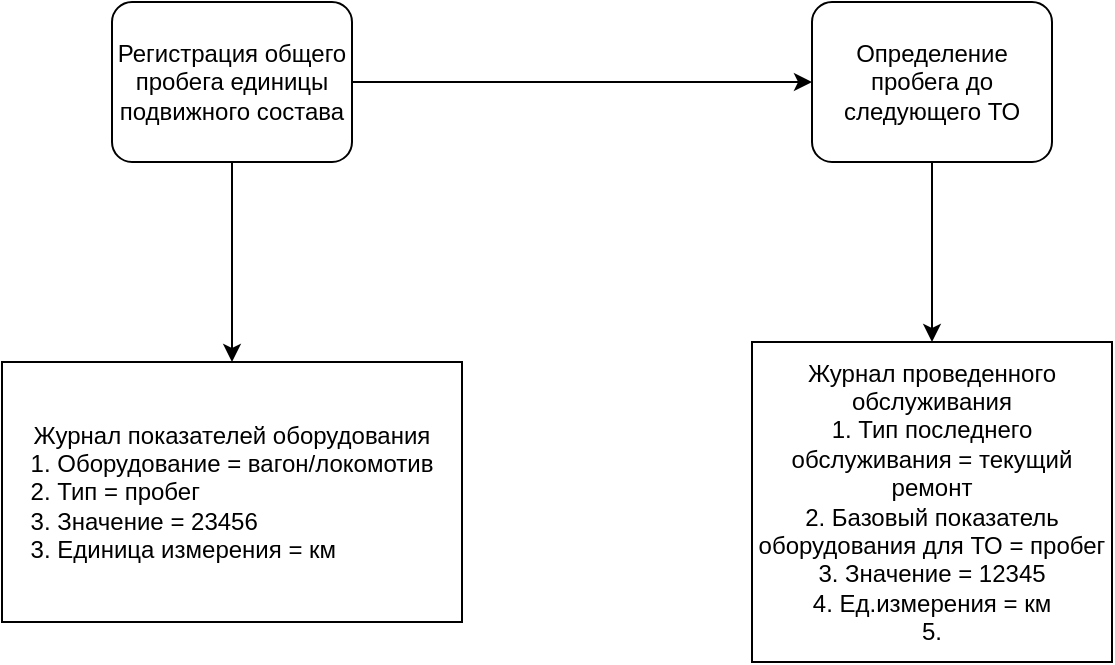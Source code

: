 <mxfile version="20.2.8" type="device"><diagram id="MozLTzWwf4WCIvoaZO9Q" name="Страница 1"><mxGraphModel dx="2249" dy="865" grid="1" gridSize="10" guides="1" tooltips="1" connect="1" arrows="1" fold="1" page="1" pageScale="1" pageWidth="827" pageHeight="1169" math="0" shadow="0"><root><mxCell id="0"/><mxCell id="1" parent="0"/><mxCell id="OcK85IoI_01NV7dn-C-q-5" value="" style="edgeStyle=orthogonalEdgeStyle;rounded=0;orthogonalLoop=1;jettySize=auto;html=1;" parent="1" source="OcK85IoI_01NV7dn-C-q-1" target="OcK85IoI_01NV7dn-C-q-4" edge="1"><mxGeometry relative="1" as="geometry"/></mxCell><mxCell id="OcK85IoI_01NV7dn-C-q-6" style="edgeStyle=orthogonalEdgeStyle;rounded=0;orthogonalLoop=1;jettySize=auto;html=1;exitX=1;exitY=0.5;exitDx=0;exitDy=0;exitPerimeter=0;entryX=0;entryY=0.5;entryDx=0;entryDy=0;entryPerimeter=0;" parent="1" source="OcK85IoI_01NV7dn-C-q-1" target="OcK85IoI_01NV7dn-C-q-2" edge="1"><mxGeometry relative="1" as="geometry"/></mxCell><mxCell id="OcK85IoI_01NV7dn-C-q-1" value="Регистрация общего пробега единицы подвижного состава" style="points=[[0.25,0,0],[0.5,0,0],[0.75,0,0],[1,0.25,0],[1,0.5,0],[1,0.75,0],[0.75,1,0],[0.5,1,0],[0.25,1,0],[0,0.75,0],[0,0.5,0],[0,0.25,0]];shape=mxgraph.bpmn.task;whiteSpace=wrap;rectStyle=rounded;size=10;taskMarker=abstract;" parent="1" vertex="1"><mxGeometry x="-150" y="40" width="120" height="80" as="geometry"/></mxCell><mxCell id="OcK85IoI_01NV7dn-C-q-8" value="" style="edgeStyle=orthogonalEdgeStyle;rounded=0;orthogonalLoop=1;jettySize=auto;html=1;" parent="1" source="OcK85IoI_01NV7dn-C-q-2" target="OcK85IoI_01NV7dn-C-q-7" edge="1"><mxGeometry relative="1" as="geometry"/></mxCell><mxCell id="OcK85IoI_01NV7dn-C-q-2" value="Определение пробега до следующего ТО" style="points=[[0.25,0,0],[0.5,0,0],[0.75,0,0],[1,0.25,0],[1,0.5,0],[1,0.75,0],[0.75,1,0],[0.5,1,0],[0.25,1,0],[0,0.75,0],[0,0.5,0],[0,0.25,0]];shape=mxgraph.bpmn.task;whiteSpace=wrap;rectStyle=rounded;size=10;taskMarker=abstract;" parent="1" vertex="1"><mxGeometry x="200" y="40" width="120" height="80" as="geometry"/></mxCell><mxCell id="OcK85IoI_01NV7dn-C-q-4" value="&lt;div&gt;Журнал показателей оборудования&lt;/div&gt;&lt;div align=&quot;left&quot;&gt;1. Оборудование = вагон/локомотив&lt;br&gt;&lt;/div&gt;&lt;div align=&quot;left&quot;&gt;2. Тип = пробег &lt;br&gt;&lt;/div&gt;&lt;div align=&quot;left&quot;&gt;3. Значение = 23456&lt;br&gt;&lt;/div&gt;&lt;div align=&quot;left&quot;&gt;3. Единица измерения = км&lt;br&gt;&lt;/div&gt;" style="whiteSpace=wrap;html=1;" parent="1" vertex="1"><mxGeometry x="-205" y="220" width="230" height="130" as="geometry"/></mxCell><mxCell id="OcK85IoI_01NV7dn-C-q-7" value="&lt;div&gt;Журнал проведенного обслуживания&lt;/div&gt;&lt;div&gt;1. Тип последнего обслуживания = текущий ремонт&lt;/div&gt;&lt;div&gt;2. Базовый показатель оборудования для ТО = пробег&lt;/div&gt;&lt;div&gt;3. Значение = 12345&lt;/div&gt;&lt;div&gt;4. Ед.измерения = км&lt;/div&gt;&lt;div&gt;5. &lt;br&gt;&lt;/div&gt;" style="whiteSpace=wrap;html=1;" parent="1" vertex="1"><mxGeometry x="170" y="210" width="180" height="160" as="geometry"/></mxCell></root></mxGraphModel></diagram></mxfile>